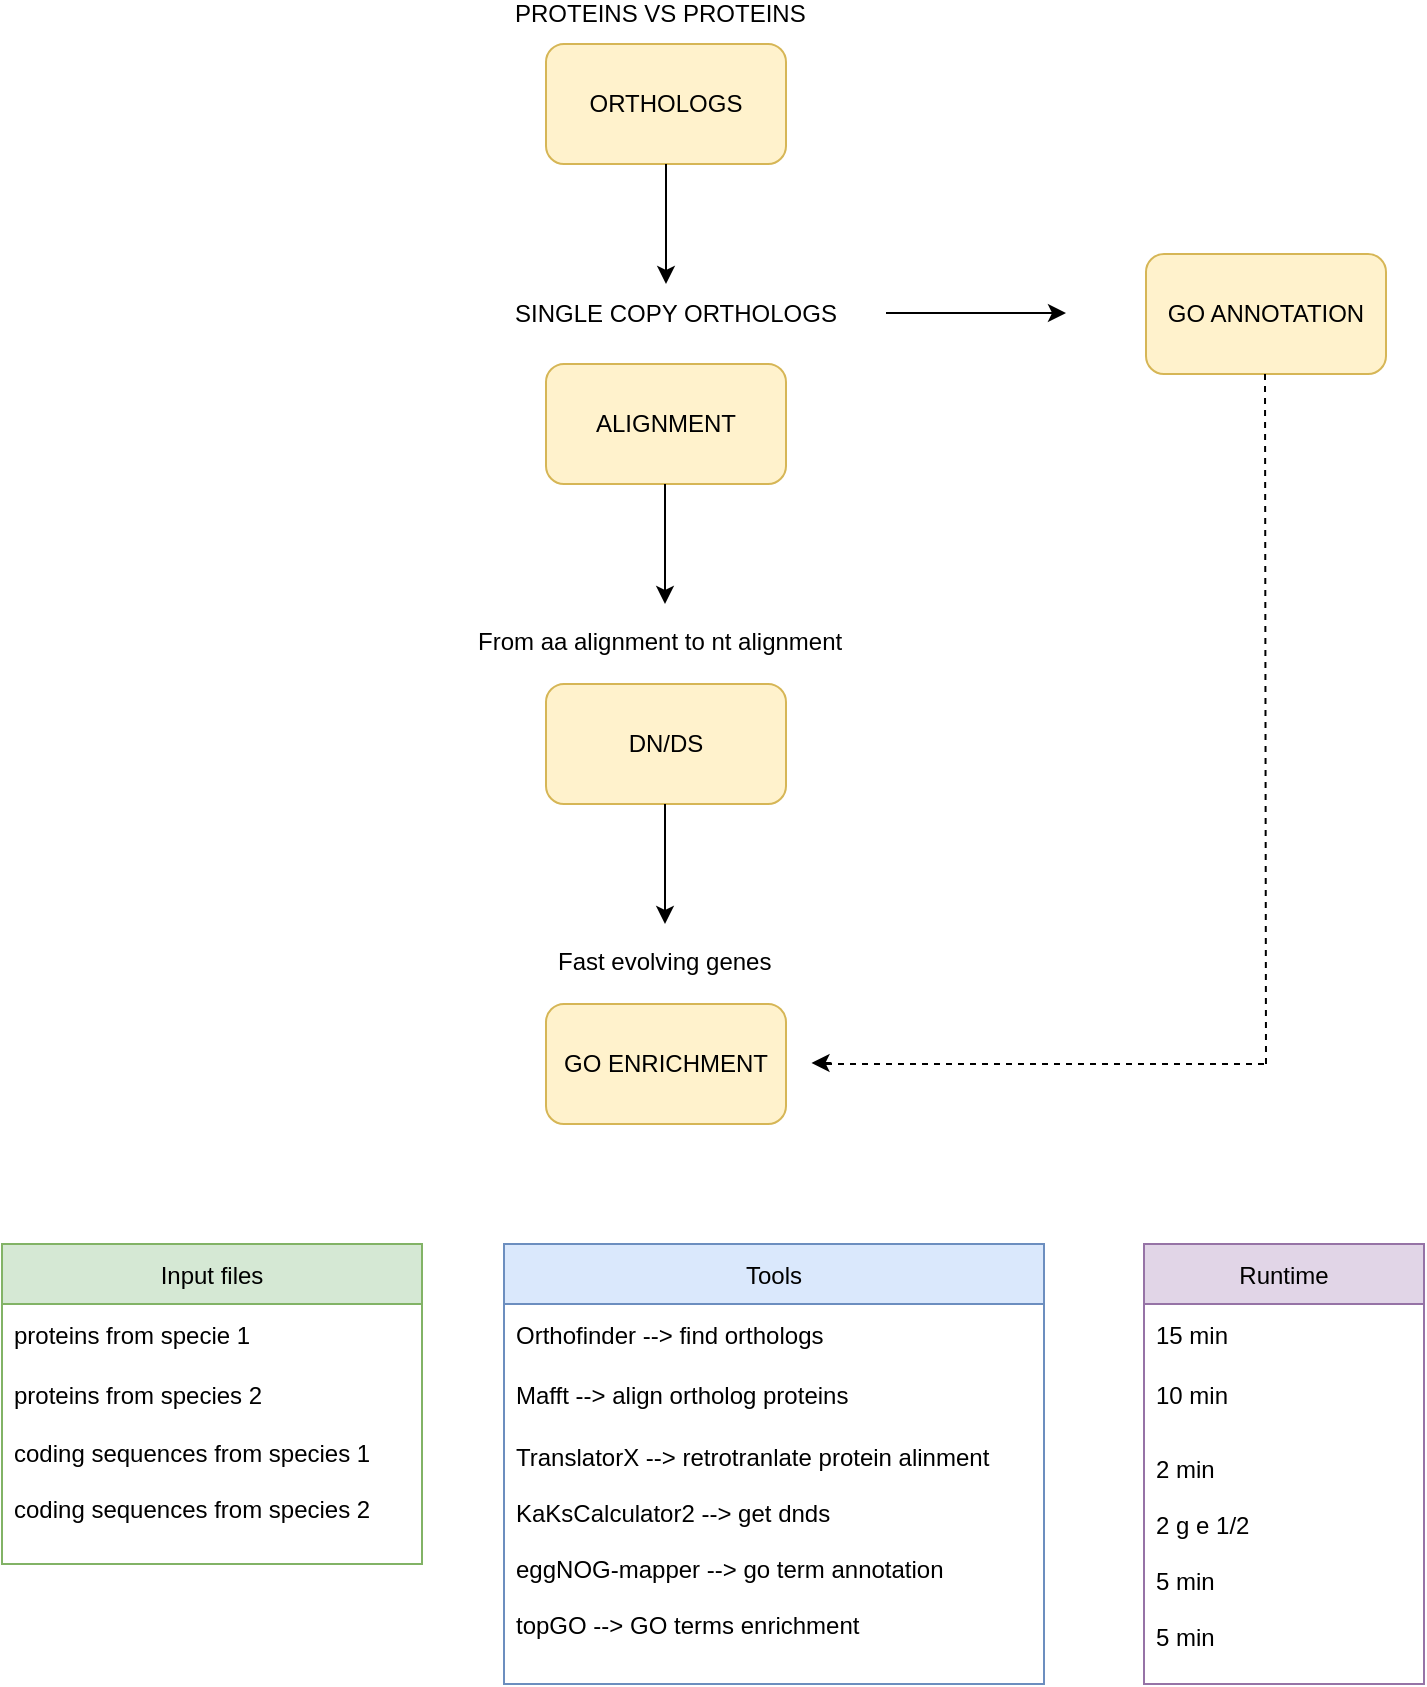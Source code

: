 <mxfile version="17.4.1" type="device"><diagram id="C5RBs43oDa-KdzZeNtuy" name="Page-1"><mxGraphModel dx="1422" dy="791" grid="1" gridSize="10" guides="1" tooltips="1" connect="1" arrows="1" fold="1" page="1" pageScale="1" pageWidth="827" pageHeight="1169" math="0" shadow="0"><root><mxCell id="WIyWlLk6GJQsqaUBKTNV-0"/><mxCell id="WIyWlLk6GJQsqaUBKTNV-1" parent="WIyWlLk6GJQsqaUBKTNV-0"/><mxCell id="N_NWsDJzQP0U_OAqoVXp-4" value="ORTHOLOGS" style="rounded=1;whiteSpace=wrap;html=1;fillColor=#fff2cc;strokeColor=#d6b656;" vertex="1" parent="WIyWlLk6GJQsqaUBKTNV-1"><mxGeometry x="330" y="60" width="120" height="60" as="geometry"/></mxCell><mxCell id="N_NWsDJzQP0U_OAqoVXp-6" value="" style="endArrow=classic;html=1;rounded=0;" edge="1" parent="WIyWlLk6GJQsqaUBKTNV-1"><mxGeometry width="50" height="50" relative="1" as="geometry"><mxPoint x="390" y="120" as="sourcePoint"/><mxPoint x="390" y="180" as="targetPoint"/><Array as="points"><mxPoint x="390" y="120"/></Array></mxGeometry></mxCell><mxCell id="N_NWsDJzQP0U_OAqoVXp-8" value="ALIGNMENT" style="rounded=1;whiteSpace=wrap;html=1;fillColor=#fff2cc;strokeColor=#d6b656;" vertex="1" parent="WIyWlLk6GJQsqaUBKTNV-1"><mxGeometry x="330" y="220" width="120" height="60" as="geometry"/></mxCell><mxCell id="N_NWsDJzQP0U_OAqoVXp-10" value="DN/DS" style="rounded=1;whiteSpace=wrap;html=1;fillColor=#fff2cc;strokeColor=#d6b656;" vertex="1" parent="WIyWlLk6GJQsqaUBKTNV-1"><mxGeometry x="330" y="380" width="120" height="60" as="geometry"/></mxCell><mxCell id="N_NWsDJzQP0U_OAqoVXp-11" value="PROTEINS VS PROTEINS &amp;nbsp; " style="text;html=1;strokeColor=none;fillColor=none;align=center;verticalAlign=middle;whiteSpace=wrap;rounded=0;" vertex="1" parent="WIyWlLk6GJQsqaUBKTNV-1"><mxGeometry x="308.25" y="40" width="164.5" height="10" as="geometry"/></mxCell><mxCell id="N_NWsDJzQP0U_OAqoVXp-13" value="SINGLE COPY ORTHOLOGS" style="text;html=1;strokeColor=none;fillColor=none;align=center;verticalAlign=middle;whiteSpace=wrap;rounded=0;" vertex="1" parent="WIyWlLk6GJQsqaUBKTNV-1"><mxGeometry x="290" y="180" width="210" height="30" as="geometry"/></mxCell><mxCell id="N_NWsDJzQP0U_OAqoVXp-18" value="From aa alignment to nt alignment&#xA;&#xA;" style="text;strokeColor=none;fillColor=none;align=left;verticalAlign=middle;spacingLeft=4;spacingRight=4;overflow=hidden;points=[[0,0.5],[1,0.5]];portConstraint=eastwest;rotatable=0;" vertex="1" parent="WIyWlLk6GJQsqaUBKTNV-1"><mxGeometry x="290" y="350" width="210" height="30" as="geometry"/></mxCell><mxCell id="N_NWsDJzQP0U_OAqoVXp-23" value="" style="endArrow=classic;html=1;rounded=0;" edge="1" parent="WIyWlLk6GJQsqaUBKTNV-1"><mxGeometry width="50" height="50" relative="1" as="geometry"><mxPoint x="389.5" y="280" as="sourcePoint"/><mxPoint x="389.5" y="340" as="targetPoint"/><Array as="points"><mxPoint x="389.5" y="280"/></Array></mxGeometry></mxCell><mxCell id="N_NWsDJzQP0U_OAqoVXp-24" value="" style="endArrow=classic;html=1;rounded=0;" edge="1" parent="WIyWlLk6GJQsqaUBKTNV-1"><mxGeometry width="50" height="50" relative="1" as="geometry"><mxPoint x="389.5" y="440" as="sourcePoint"/><mxPoint x="389.5" y="500" as="targetPoint"/><Array as="points"><mxPoint x="389.5" y="440"/></Array></mxGeometry></mxCell><mxCell id="N_NWsDJzQP0U_OAqoVXp-25" value="GO ENRICHMENT" style="rounded=1;whiteSpace=wrap;html=1;fillColor=#fff2cc;strokeColor=#d6b656;" vertex="1" parent="WIyWlLk6GJQsqaUBKTNV-1"><mxGeometry x="330" y="540" width="120" height="60" as="geometry"/></mxCell><mxCell id="N_NWsDJzQP0U_OAqoVXp-26" value="Fast evolving genes&#xA;" style="text;strokeColor=none;fillColor=none;align=left;verticalAlign=middle;spacingLeft=4;spacingRight=4;overflow=hidden;points=[[0,0.5],[1,0.5]];portConstraint=eastwest;rotatable=0;" vertex="1" parent="WIyWlLk6GJQsqaUBKTNV-1"><mxGeometry x="330" y="510" width="121" height="30" as="geometry"/></mxCell><mxCell id="N_NWsDJzQP0U_OAqoVXp-27" value="" style="endArrow=classic;html=1;rounded=0;" edge="1" parent="WIyWlLk6GJQsqaUBKTNV-1"><mxGeometry width="50" height="50" relative="1" as="geometry"><mxPoint x="500" y="194.5" as="sourcePoint"/><mxPoint x="590" y="194.5" as="targetPoint"/></mxGeometry></mxCell><mxCell id="N_NWsDJzQP0U_OAqoVXp-28" value="GO ANNOTATION" style="rounded=1;whiteSpace=wrap;html=1;fillColor=#fff2cc;strokeColor=#d6b656;" vertex="1" parent="WIyWlLk6GJQsqaUBKTNV-1"><mxGeometry x="630" y="165" width="120" height="60" as="geometry"/></mxCell><mxCell id="N_NWsDJzQP0U_OAqoVXp-29" value="Input files" style="swimlane;fontStyle=0;childLayout=stackLayout;horizontal=1;startSize=30;horizontalStack=0;resizeParent=1;resizeParentMax=0;resizeLast=0;collapsible=1;marginBottom=0;fillColor=#d5e8d4;strokeColor=#82b366;" vertex="1" parent="WIyWlLk6GJQsqaUBKTNV-1"><mxGeometry x="58" y="660" width="210" height="160" as="geometry"/></mxCell><mxCell id="N_NWsDJzQP0U_OAqoVXp-30" value="proteins from specie 1" style="text;align=left;verticalAlign=middle;spacingLeft=4;spacingRight=4;overflow=hidden;points=[[0,0.5],[1,0.5]];portConstraint=eastwest;rotatable=0;" vertex="1" parent="N_NWsDJzQP0U_OAqoVXp-29"><mxGeometry y="30" width="210" height="30" as="geometry"/></mxCell><mxCell id="N_NWsDJzQP0U_OAqoVXp-31" value="proteins from species 2" style="text;align=left;verticalAlign=middle;spacingLeft=4;spacingRight=4;overflow=hidden;points=[[0,0.5],[1,0.5]];portConstraint=eastwest;rotatable=0;" vertex="1" parent="N_NWsDJzQP0U_OAqoVXp-29"><mxGeometry y="60" width="210" height="30" as="geometry"/></mxCell><mxCell id="N_NWsDJzQP0U_OAqoVXp-32" value="coding sequences from species 1&#xA;&#xA;coding sequences from species 2&#xA;" style="text;align=left;verticalAlign=middle;spacingLeft=4;spacingRight=4;overflow=hidden;points=[[0,0.5],[1,0.5]];portConstraint=eastwest;rotatable=0;" vertex="1" parent="N_NWsDJzQP0U_OAqoVXp-29"><mxGeometry y="90" width="210" height="70" as="geometry"/></mxCell><mxCell id="N_NWsDJzQP0U_OAqoVXp-33" value="Tools" style="swimlane;fontStyle=0;childLayout=stackLayout;horizontal=1;startSize=30;horizontalStack=0;resizeParent=1;resizeParentMax=0;resizeLast=0;collapsible=1;marginBottom=0;fillColor=#dae8fc;strokeColor=#6c8ebf;" vertex="1" parent="WIyWlLk6GJQsqaUBKTNV-1"><mxGeometry x="309" y="660" width="270" height="220" as="geometry"><mxRectangle x="479" y="660" width="60" height="30" as="alternateBounds"/></mxGeometry></mxCell><mxCell id="N_NWsDJzQP0U_OAqoVXp-34" value="Orthofinder --&gt; find orthologs" style="text;strokeColor=none;fillColor=none;align=left;verticalAlign=middle;spacingLeft=4;spacingRight=4;overflow=hidden;points=[[0,0.5],[1,0.5]];portConstraint=eastwest;rotatable=0;" vertex="1" parent="N_NWsDJzQP0U_OAqoVXp-33"><mxGeometry y="30" width="270" height="30" as="geometry"/></mxCell><mxCell id="N_NWsDJzQP0U_OAqoVXp-35" value="Mafft --&gt; align ortholog proteins" style="text;strokeColor=none;fillColor=none;align=left;verticalAlign=middle;spacingLeft=4;spacingRight=4;overflow=hidden;points=[[0,0.5],[1,0.5]];portConstraint=eastwest;rotatable=0;" vertex="1" parent="N_NWsDJzQP0U_OAqoVXp-33"><mxGeometry y="60" width="270" height="30" as="geometry"/></mxCell><mxCell id="N_NWsDJzQP0U_OAqoVXp-36" value="TranslatorX --&gt; retrotranlate protein alinment&#xA;&#xA;KaKsCalculator2 --&gt; get dnds&#xA;&#xA;eggNOG-mapper --&gt; go term annotation&#xA;&#xA;topGO --&gt; GO terms enrichment&#xA;" style="text;strokeColor=none;fillColor=none;align=left;verticalAlign=middle;spacingLeft=4;spacingRight=4;overflow=hidden;points=[[0,0.5],[1,0.5]];portConstraint=eastwest;rotatable=0;" vertex="1" parent="N_NWsDJzQP0U_OAqoVXp-33"><mxGeometry y="90" width="270" height="130" as="geometry"/></mxCell><mxCell id="N_NWsDJzQP0U_OAqoVXp-37" value="Runtime" style="swimlane;fontStyle=0;childLayout=stackLayout;horizontal=1;startSize=30;horizontalStack=0;resizeParent=1;resizeParentMax=0;resizeLast=0;collapsible=1;marginBottom=0;fillColor=#e1d5e7;strokeColor=#9673a6;" vertex="1" parent="WIyWlLk6GJQsqaUBKTNV-1"><mxGeometry x="629" y="660" width="140" height="220" as="geometry"/></mxCell><mxCell id="N_NWsDJzQP0U_OAqoVXp-38" value="15 min" style="text;strokeColor=none;fillColor=none;align=left;verticalAlign=middle;spacingLeft=4;spacingRight=4;overflow=hidden;points=[[0,0.5],[1,0.5]];portConstraint=eastwest;rotatable=0;" vertex="1" parent="N_NWsDJzQP0U_OAqoVXp-37"><mxGeometry y="30" width="140" height="30" as="geometry"/></mxCell><mxCell id="N_NWsDJzQP0U_OAqoVXp-39" value="10 min" style="text;strokeColor=none;fillColor=none;align=left;verticalAlign=middle;spacingLeft=4;spacingRight=4;overflow=hidden;points=[[0,0.5],[1,0.5]];portConstraint=eastwest;rotatable=0;" vertex="1" parent="N_NWsDJzQP0U_OAqoVXp-37"><mxGeometry y="60" width="140" height="30" as="geometry"/></mxCell><mxCell id="N_NWsDJzQP0U_OAqoVXp-40" value="&#xA;2 min&#xA;&#xA;2 g e 1/2&#xA;&#xA;5 min&#xA;&#xA;5 min&#xA;&#xA;" style="text;strokeColor=none;fillColor=none;align=left;verticalAlign=middle;spacingLeft=4;spacingRight=4;overflow=hidden;points=[[0,0.5],[1,0.5]];portConstraint=eastwest;rotatable=0;" vertex="1" parent="N_NWsDJzQP0U_OAqoVXp-37"><mxGeometry y="90" width="140" height="130" as="geometry"/></mxCell><mxCell id="N_NWsDJzQP0U_OAqoVXp-42" value="" style="endArrow=none;dashed=1;html=1;rounded=0;" edge="1" parent="WIyWlLk6GJQsqaUBKTNV-1"><mxGeometry width="50" height="50" relative="1" as="geometry"><mxPoint x="690" y="570" as="sourcePoint"/><mxPoint x="689.5" y="225" as="targetPoint"/></mxGeometry></mxCell><mxCell id="N_NWsDJzQP0U_OAqoVXp-43" value="" style="endArrow=none;dashed=1;html=1;rounded=0;" edge="1" parent="WIyWlLk6GJQsqaUBKTNV-1"><mxGeometry width="50" height="50" relative="1" as="geometry"><mxPoint x="470" y="570" as="sourcePoint"/><mxPoint x="690" y="570" as="targetPoint"/></mxGeometry></mxCell><mxCell id="N_NWsDJzQP0U_OAqoVXp-44" value="" style="endArrow=classic;html=1;rounded=0;" edge="1" parent="WIyWlLk6GJQsqaUBKTNV-1"><mxGeometry width="50" height="50" relative="1" as="geometry"><mxPoint x="472.75" y="569.5" as="sourcePoint"/><mxPoint x="462.75" y="569.5" as="targetPoint"/></mxGeometry></mxCell></root></mxGraphModel></diagram></mxfile>